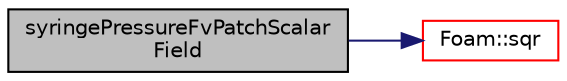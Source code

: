 digraph "syringePressureFvPatchScalarField"
{
  bgcolor="transparent";
  edge [fontname="Helvetica",fontsize="10",labelfontname="Helvetica",labelfontsize="10"];
  node [fontname="Helvetica",fontsize="10",shape=record];
  rankdir="LR";
  Node10 [label="syringePressureFvPatchScalar\lField",height=0.2,width=0.4,color="black", fillcolor="grey75", style="filled", fontcolor="black"];
  Node10 -> Node11 [color="midnightblue",fontsize="10",style="solid",fontname="Helvetica"];
  Node11 [label="Foam::sqr",height=0.2,width=0.4,color="red",URL="$a21851.html#a277dc11c581d53826ab5090b08f3b17b"];
}
